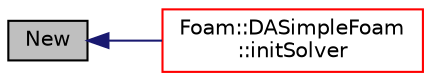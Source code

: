 digraph "New"
{
  bgcolor="transparent";
  edge [fontname="Helvetica",fontsize="10",labelfontname="Helvetica",labelfontsize="10"];
  node [fontname="Helvetica",fontsize="10",shape=record];
  rankdir="LR";
  Node21 [label="New",height=0.2,width=0.4,color="black", fillcolor="grey75", style="filled", fontcolor="black"];
  Node21 -> Node22 [dir="back",color="midnightblue",fontsize="10",style="solid",fontname="Helvetica"];
  Node22 [label="Foam::DASimpleFoam\l::initSolver",height=0.2,width=0.4,color="red",URL="$classFoam_1_1DASimpleFoam.html#a0f3f5aa1213e459f4cdfc998d91ef2a6",tooltip="initialize fields and variables "];
}
